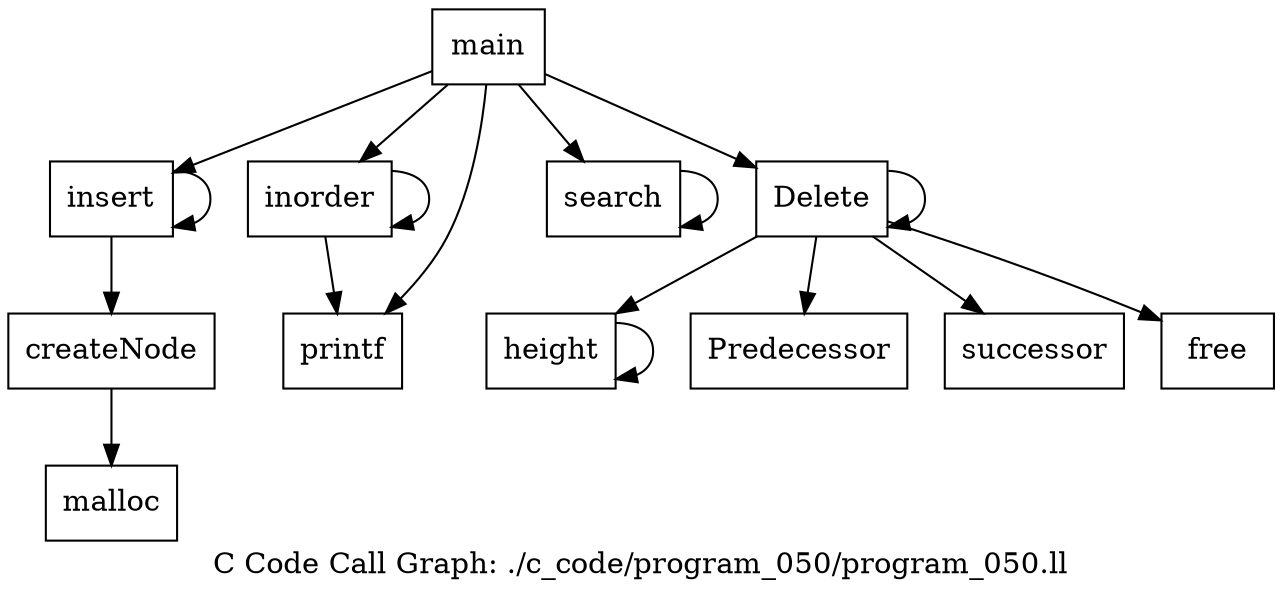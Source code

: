 digraph "C Code Call Graph: ./c_code/program_050/program_050.ll" {
	label="C Code Call Graph: ./c_code/program_050/program_050.ll";

	Node0x55d87b2ee830 [shape=record,label="{createNode}"];
	Node0x55d87b2ee830 -> Node0x55d87b2f3a70;
	Node0x55d87b2f3a70 [shape=record,label="{malloc}"];
	Node0x55d87b2fc2f0 [shape=record,label="{insert}"];
	Node0x55d87b2fc2f0 -> Node0x55d87b2ee830;
	Node0x55d87b2fc2f0 -> Node0x55d87b2fc2f0;
	Node0x55d87b2fc500 [shape=record,label="{inorder}"];
	Node0x55d87b2fc500 -> Node0x55d87b2fc500;
	Node0x55d87b2fc500 -> Node0x55d87b2fc580;
	Node0x55d87b2fc580 [shape=record,label="{printf}"];
	Node0x55d87b2fc800 [shape=record,label="{search}"];
	Node0x55d87b2fc800 -> Node0x55d87b2fc800;
	Node0x55d87b2fc8b0 [shape=record,label="{height}"];
	Node0x55d87b2fc8b0 -> Node0x55d87b2fc8b0;
	Node0x55d87b2fc930 [shape=record,label="{Predecessor}"];
	Node0x55d87b2fc9b0 [shape=record,label="{successor}"];
	Node0x55d87b2fccc0 [shape=record,label="{Delete}"];
	Node0x55d87b2fccc0 -> Node0x55d87b2fcd40;
	Node0x55d87b2fccc0 -> Node0x55d87b2fccc0;
	Node0x55d87b2fccc0 -> Node0x55d87b2fc9b0;
	Node0x55d87b2fccc0 -> Node0x55d87b2fc8b0;
	Node0x55d87b2fccc0 -> Node0x55d87b2fc930;
	Node0x55d87b2fcd40 [shape=record,label="{free}"];
	Node0x55d87b2fd050 [shape=record,label="{main}"];
	Node0x55d87b2fd050 -> Node0x55d87b2fc2f0;
	Node0x55d87b2fd050 -> Node0x55d87b2fc580;
	Node0x55d87b2fd050 -> Node0x55d87b2fc800;
	Node0x55d87b2fd050 -> Node0x55d87b2fc500;
	Node0x55d87b2fd050 -> Node0x55d87b2fccc0;
}
